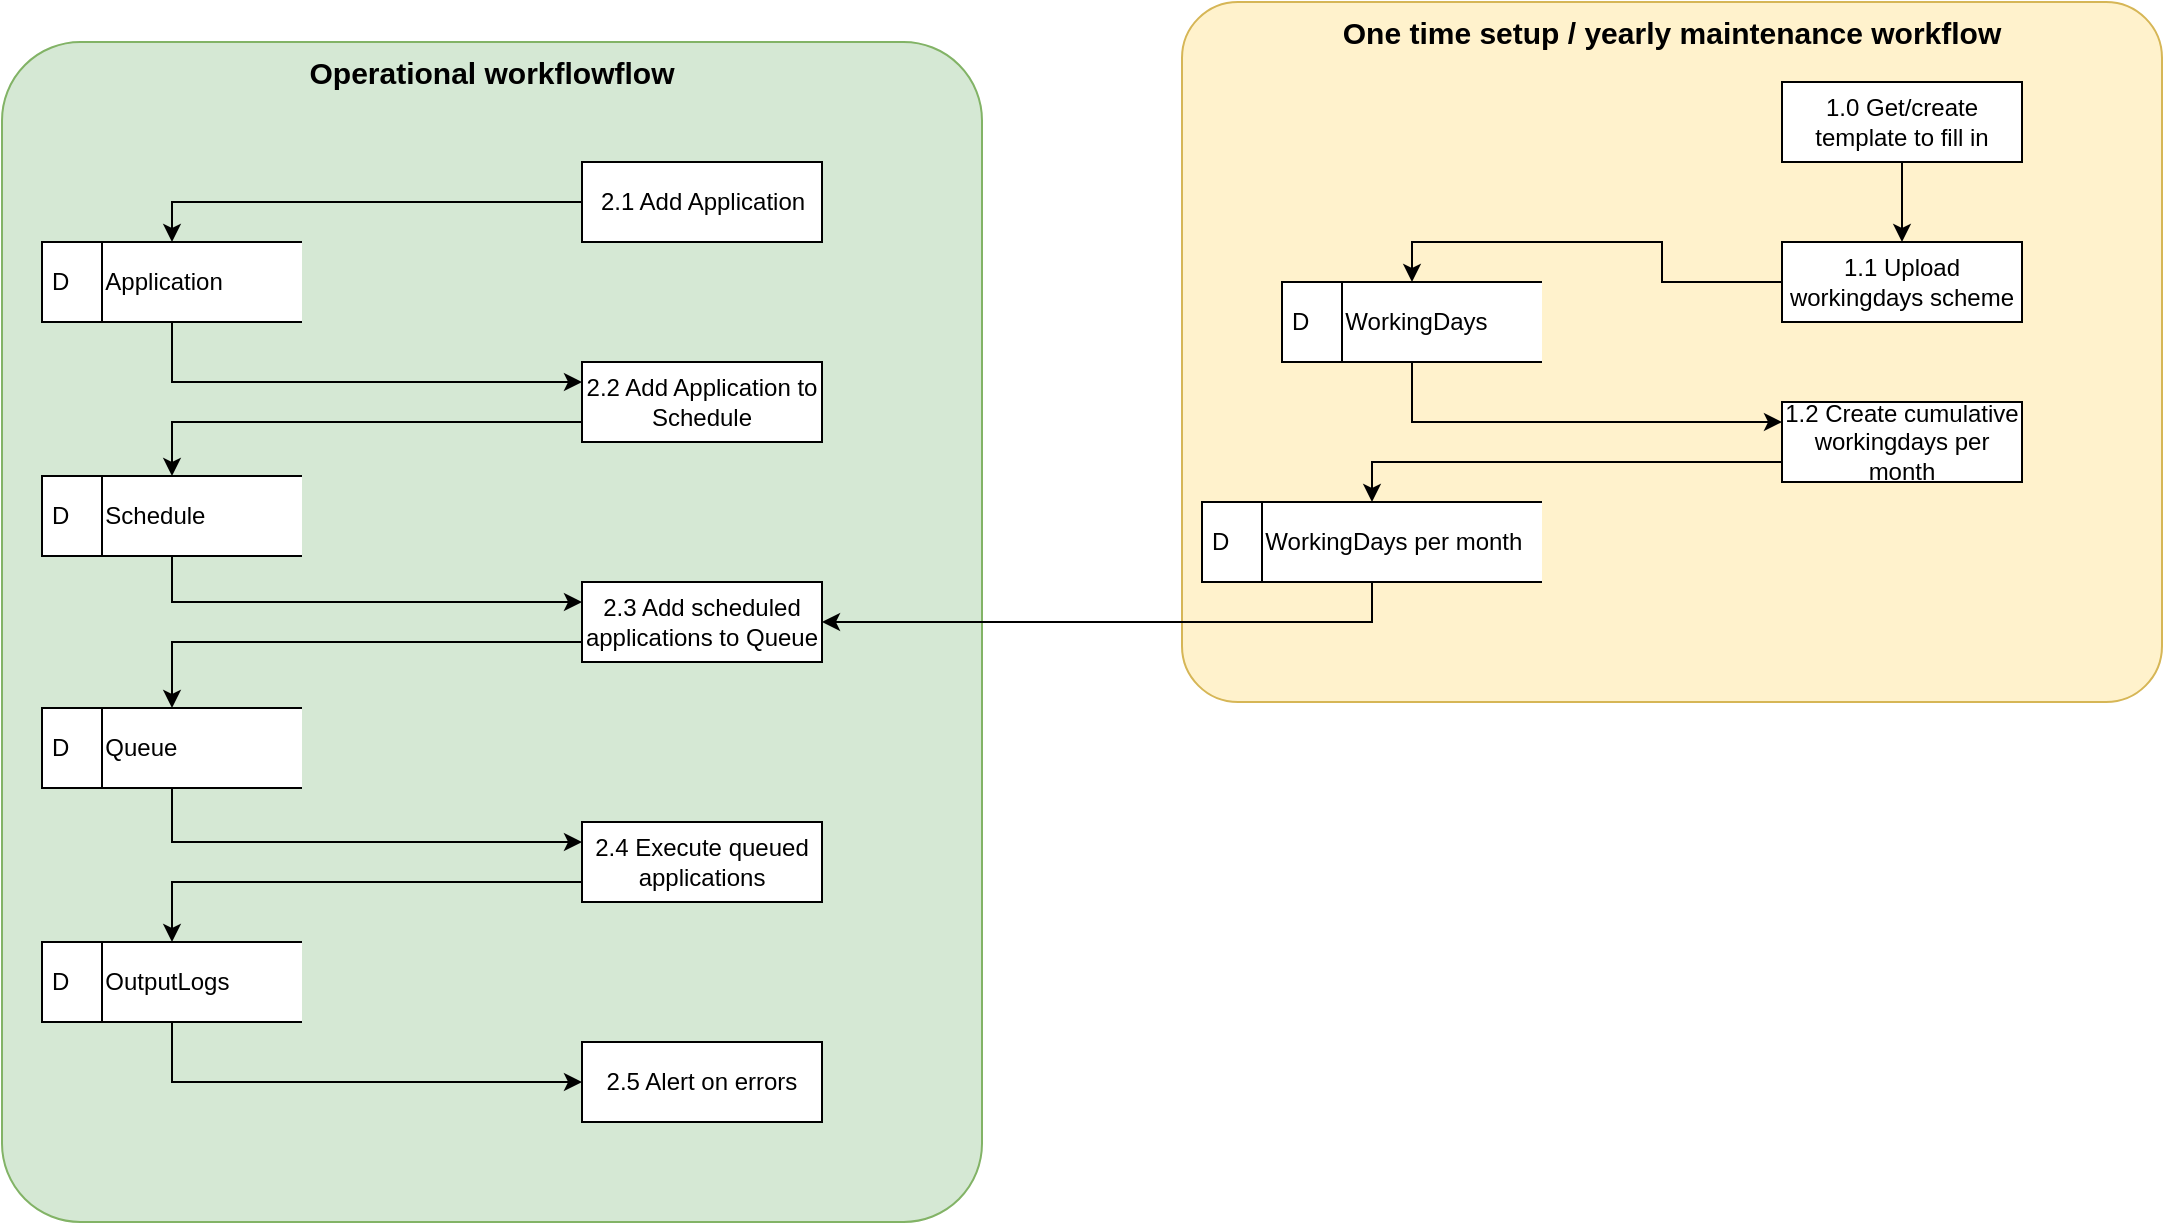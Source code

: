 <mxfile version="16.1.2" type="device"><diagram id="wFE0QG_FPsp0jaGvCLVb" name="Page-1"><mxGraphModel dx="2035" dy="721" grid="1" gridSize="10" guides="1" tooltips="1" connect="1" arrows="1" fold="1" page="1" pageScale="1" pageWidth="850" pageHeight="1100" math="0" shadow="0"><root><mxCell id="0"/><mxCell id="1" parent="0"/><mxCell id="9NaeR17-e6sLYQT2VT9W-2" value="Operational workflowflow" style="rounded=1;whiteSpace=wrap;html=1;fillColor=#d5e8d4;strokeColor=#82b366;glass=0;sketch=0;shadow=0;horizontal=1;verticalAlign=top;fontStyle=1;fontSize=15;arcSize=8;" vertex="1" parent="1"><mxGeometry x="-520" y="190" width="490" height="590" as="geometry"/></mxCell><mxCell id="9NaeR17-e6sLYQT2VT9W-1" value="One time setup / yearly maintenance workflow" style="rounded=1;whiteSpace=wrap;html=1;fillColor=#fff2cc;strokeColor=#d6b656;glass=0;sketch=0;shadow=0;horizontal=1;verticalAlign=top;fontStyle=1;fontSize=15;arcSize=8;" vertex="1" parent="1"><mxGeometry x="70" y="170" width="490" height="350" as="geometry"/></mxCell><mxCell id="LZMlXwBwSsihBQMbfKdp-18" style="edgeStyle=orthogonalEdgeStyle;rounded=0;orthogonalLoop=1;jettySize=auto;html=1;exitX=0.5;exitY=1;exitDx=0;exitDy=0;entryX=0;entryY=0.25;entryDx=0;entryDy=0;startArrow=none;startFill=0;" parent="1" source="LZMlXwBwSsihBQMbfKdp-5" target="LZMlXwBwSsihBQMbfKdp-13" edge="1"><mxGeometry relative="1" as="geometry"/></mxCell><mxCell id="LZMlXwBwSsihBQMbfKdp-5" value="D&lt;span style=&quot;white-space: pre&quot;&gt;&#9;&lt;/span&gt;Application" style="html=1;dashed=0;whitespace=wrap;shape=mxgraph.dfd.dataStoreID;align=left;spacingLeft=3;points=[[0,0],[0.5,0],[1,0],[0,0.5],[1,0.5],[0,1],[0.5,1],[1,1]];" parent="1" vertex="1"><mxGeometry x="-500" y="290" width="130" height="40" as="geometry"/></mxCell><mxCell id="LZMlXwBwSsihBQMbfKdp-23" style="edgeStyle=orthogonalEdgeStyle;rounded=0;orthogonalLoop=1;jettySize=auto;html=1;exitX=0.5;exitY=1;exitDx=0;exitDy=0;entryX=0;entryY=0.25;entryDx=0;entryDy=0;startArrow=none;startFill=0;" parent="1" source="LZMlXwBwSsihBQMbfKdp-6" target="LZMlXwBwSsihBQMbfKdp-21" edge="1"><mxGeometry relative="1" as="geometry"/></mxCell><mxCell id="LZMlXwBwSsihBQMbfKdp-6" value="D&lt;span style=&quot;white-space: pre&quot;&gt;&#9;&lt;/span&gt;Schedule" style="html=1;dashed=0;whitespace=wrap;shape=mxgraph.dfd.dataStoreID;align=left;spacingLeft=3;points=[[0,0],[0.5,0],[1,0],[0,0.5],[1,0.5],[0,1],[0.5,1],[1,1]];" parent="1" vertex="1"><mxGeometry x="-500" y="407" width="130" height="40" as="geometry"/></mxCell><mxCell id="LZMlXwBwSsihBQMbfKdp-26" style="edgeStyle=orthogonalEdgeStyle;rounded=0;orthogonalLoop=1;jettySize=auto;html=1;exitX=0.5;exitY=1;exitDx=0;exitDy=0;entryX=0;entryY=0.25;entryDx=0;entryDy=0;startArrow=none;startFill=0;endArrow=classic;endFill=1;" parent="1" source="LZMlXwBwSsihBQMbfKdp-7" target="LZMlXwBwSsihBQMbfKdp-25" edge="1"><mxGeometry relative="1" as="geometry"/></mxCell><mxCell id="LZMlXwBwSsihBQMbfKdp-7" value="D&lt;span style=&quot;white-space: pre&quot;&gt; &lt;span style=&quot;white-space: pre&quot;&gt;&#9;&lt;/span&gt;&lt;/span&gt;Queue" style="html=1;dashed=0;whitespace=wrap;shape=mxgraph.dfd.dataStoreID;align=left;spacingLeft=3;points=[[0,0],[0.5,0],[1,0],[0,0.5],[1,0.5],[0,1],[0.5,1],[1,1]];" parent="1" vertex="1"><mxGeometry x="-500" y="523" width="130" height="40" as="geometry"/></mxCell><mxCell id="LZMlXwBwSsihBQMbfKdp-31" style="edgeStyle=orthogonalEdgeStyle;rounded=0;orthogonalLoop=1;jettySize=auto;html=1;exitX=0.5;exitY=1;exitDx=0;exitDy=0;entryX=0;entryY=0.5;entryDx=0;entryDy=0;startArrow=none;startFill=0;endArrow=classic;endFill=1;" parent="1" source="LZMlXwBwSsihBQMbfKdp-8" target="LZMlXwBwSsihBQMbfKdp-30" edge="1"><mxGeometry relative="1" as="geometry"/></mxCell><mxCell id="LZMlXwBwSsihBQMbfKdp-8" value="D&lt;span style=&quot;white-space: pre&quot;&gt;&#9;&lt;/span&gt;OutputLogs" style="html=1;dashed=0;whitespace=wrap;shape=mxgraph.dfd.dataStoreID;align=left;spacingLeft=3;points=[[0,0],[0.5,0],[1,0],[0,0.5],[1,0.5],[0,1],[0.5,1],[1,1]];" parent="1" vertex="1"><mxGeometry x="-500" y="640" width="130" height="40" as="geometry"/></mxCell><mxCell id="LZMlXwBwSsihBQMbfKdp-35" style="edgeStyle=orthogonalEdgeStyle;rounded=0;orthogonalLoop=1;jettySize=auto;html=1;exitX=0.5;exitY=1;exitDx=0;exitDy=0;entryX=0;entryY=0.25;entryDx=0;entryDy=0;startArrow=none;startFill=0;endArrow=classic;endFill=1;" parent="1" source="LZMlXwBwSsihBQMbfKdp-9" target="LZMlXwBwSsihBQMbfKdp-34" edge="1"><mxGeometry relative="1" as="geometry"/></mxCell><mxCell id="LZMlXwBwSsihBQMbfKdp-9" value="D&lt;span style=&quot;white-space: pre&quot;&gt; &lt;/span&gt;&amp;nbsp;&lt;span style=&quot;white-space: pre&quot;&gt;&#9;&lt;/span&gt;WorkingDays" style="html=1;dashed=0;whitespace=wrap;shape=mxgraph.dfd.dataStoreID;align=left;spacingLeft=3;points=[[0,0],[0.5,0],[1,0],[0,0.5],[1,0.5],[0,1],[0.5,1],[1,1]];" parent="1" vertex="1"><mxGeometry x="120" y="310" width="130" height="40" as="geometry"/></mxCell><mxCell id="LZMlXwBwSsihBQMbfKdp-37" style="edgeStyle=orthogonalEdgeStyle;rounded=0;orthogonalLoop=1;jettySize=auto;html=1;exitX=0.5;exitY=1;exitDx=0;exitDy=0;entryX=1;entryY=0.5;entryDx=0;entryDy=0;startArrow=none;startFill=0;endArrow=classic;endFill=1;" parent="1" source="LZMlXwBwSsihBQMbfKdp-10" target="LZMlXwBwSsihBQMbfKdp-21" edge="1"><mxGeometry relative="1" as="geometry"/></mxCell><mxCell id="LZMlXwBwSsihBQMbfKdp-10" value="D&lt;span style=&quot;white-space: pre&quot;&gt; &lt;/span&gt;&amp;nbsp;&lt;span style=&quot;white-space: pre&quot;&gt;&#9;&lt;/span&gt;WorkingDays per month" style="html=1;dashed=0;whitespace=wrap;shape=mxgraph.dfd.dataStoreID;align=left;spacingLeft=3;points=[[0,0],[0.5,0],[1,0],[0,0.5],[1,0.5],[0,1],[0.5,1],[1,1]];" parent="1" vertex="1"><mxGeometry x="80" y="420" width="170" height="40" as="geometry"/></mxCell><mxCell id="LZMlXwBwSsihBQMbfKdp-15" style="edgeStyle=orthogonalEdgeStyle;rounded=0;orthogonalLoop=1;jettySize=auto;html=1;exitX=0;exitY=0.5;exitDx=0;exitDy=0;entryX=0.5;entryY=0;entryDx=0;entryDy=0;startArrow=none;startFill=0;endArrow=classic;endFill=1;" parent="1" source="LZMlXwBwSsihBQMbfKdp-11" target="LZMlXwBwSsihBQMbfKdp-5" edge="1"><mxGeometry relative="1" as="geometry"/></mxCell><mxCell id="LZMlXwBwSsihBQMbfKdp-11" value="2.1 Add Application" style="html=1;dashed=0;whitespace=wrap;" parent="1" vertex="1"><mxGeometry x="-230" y="250" width="120" height="40" as="geometry"/></mxCell><mxCell id="LZMlXwBwSsihBQMbfKdp-19" style="edgeStyle=orthogonalEdgeStyle;rounded=0;orthogonalLoop=1;jettySize=auto;html=1;exitX=0;exitY=0.75;exitDx=0;exitDy=0;entryX=0.5;entryY=0;entryDx=0;entryDy=0;startArrow=none;startFill=0;" parent="1" source="LZMlXwBwSsihBQMbfKdp-13" target="LZMlXwBwSsihBQMbfKdp-6" edge="1"><mxGeometry relative="1" as="geometry"/></mxCell><mxCell id="LZMlXwBwSsihBQMbfKdp-13" value="2.2 Add Application to Schedule" style="html=1;dashed=0;whitespace=wrap;verticalAlign=middle;whiteSpace=wrap;" parent="1" vertex="1"><mxGeometry x="-230" y="350" width="120" height="40" as="geometry"/></mxCell><mxCell id="LZMlXwBwSsihBQMbfKdp-24" style="edgeStyle=orthogonalEdgeStyle;rounded=0;orthogonalLoop=1;jettySize=auto;html=1;exitX=0;exitY=0.75;exitDx=0;exitDy=0;entryX=0.5;entryY=0;entryDx=0;entryDy=0;startArrow=none;startFill=0;" parent="1" source="LZMlXwBwSsihBQMbfKdp-21" target="LZMlXwBwSsihBQMbfKdp-7" edge="1"><mxGeometry relative="1" as="geometry"/></mxCell><mxCell id="LZMlXwBwSsihBQMbfKdp-21" value="2.3 Add scheduled applications to Queue" style="html=1;dashed=0;whitespace=wrap;verticalAlign=middle;whiteSpace=wrap;" parent="1" vertex="1"><mxGeometry x="-230" y="460" width="120" height="40" as="geometry"/></mxCell><mxCell id="LZMlXwBwSsihBQMbfKdp-27" style="edgeStyle=orthogonalEdgeStyle;rounded=0;orthogonalLoop=1;jettySize=auto;html=1;exitX=0;exitY=0.75;exitDx=0;exitDy=0;entryX=0.5;entryY=0;entryDx=0;entryDy=0;startArrow=none;startFill=0;endArrow=classic;endFill=1;" parent="1" source="LZMlXwBwSsihBQMbfKdp-25" target="LZMlXwBwSsihBQMbfKdp-8" edge="1"><mxGeometry relative="1" as="geometry"/></mxCell><mxCell id="LZMlXwBwSsihBQMbfKdp-25" value="2.4 Execute queued applications" style="html=1;dashed=0;whitespace=wrap;verticalAlign=middle;whiteSpace=wrap;" parent="1" vertex="1"><mxGeometry x="-230" y="580" width="120" height="40" as="geometry"/></mxCell><mxCell id="LZMlXwBwSsihBQMbfKdp-33" style="edgeStyle=orthogonalEdgeStyle;rounded=0;orthogonalLoop=1;jettySize=auto;html=1;exitX=0;exitY=0.5;exitDx=0;exitDy=0;startArrow=none;startFill=0;endArrow=classic;endFill=1;entryX=0.5;entryY=0;entryDx=0;entryDy=0;" parent="1" source="LZMlXwBwSsihBQMbfKdp-28" target="LZMlXwBwSsihBQMbfKdp-9" edge="1"><mxGeometry relative="1" as="geometry"><mxPoint x="300" y="280" as="targetPoint"/></mxGeometry></mxCell><mxCell id="LZMlXwBwSsihBQMbfKdp-28" value="1.1 Upload workingdays scheme" style="html=1;dashed=0;whitespace=wrap;verticalAlign=middle;whiteSpace=wrap;" parent="1" vertex="1"><mxGeometry x="370" y="290" width="120" height="40" as="geometry"/></mxCell><mxCell id="LZMlXwBwSsihBQMbfKdp-30" value="2.5 Alert on errors" style="html=1;dashed=0;whitespace=wrap;verticalAlign=middle;whiteSpace=wrap;" parent="1" vertex="1"><mxGeometry x="-230" y="690" width="120" height="40" as="geometry"/></mxCell><mxCell id="LZMlXwBwSsihBQMbfKdp-36" style="edgeStyle=orthogonalEdgeStyle;rounded=0;orthogonalLoop=1;jettySize=auto;html=1;exitX=0;exitY=0.75;exitDx=0;exitDy=0;entryX=0.5;entryY=0;entryDx=0;entryDy=0;startArrow=none;startFill=0;endArrow=classic;endFill=1;" parent="1" source="LZMlXwBwSsihBQMbfKdp-34" target="LZMlXwBwSsihBQMbfKdp-10" edge="1"><mxGeometry relative="1" as="geometry"/></mxCell><mxCell id="LZMlXwBwSsihBQMbfKdp-34" value="1.2 Create cumulative workingdays per month" style="html=1;dashed=0;whitespace=wrap;verticalAlign=middle;whiteSpace=wrap;" parent="1" vertex="1"><mxGeometry x="370" y="370" width="120" height="40" as="geometry"/></mxCell><mxCell id="9NaeR17-e6sLYQT2VT9W-5" style="edgeStyle=orthogonalEdgeStyle;rounded=0;orthogonalLoop=1;jettySize=auto;html=1;exitX=0.5;exitY=1;exitDx=0;exitDy=0;entryX=0.5;entryY=0;entryDx=0;entryDy=0;fontSize=15;" edge="1" parent="1" source="9NaeR17-e6sLYQT2VT9W-4" target="LZMlXwBwSsihBQMbfKdp-28"><mxGeometry relative="1" as="geometry"/></mxCell><mxCell id="9NaeR17-e6sLYQT2VT9W-4" value="1.0 Get/create template to fill in" style="html=1;dashed=0;whitespace=wrap;verticalAlign=middle;whiteSpace=wrap;" vertex="1" parent="1"><mxGeometry x="370" y="210" width="120" height="40" as="geometry"/></mxCell></root></mxGraphModel></diagram></mxfile>